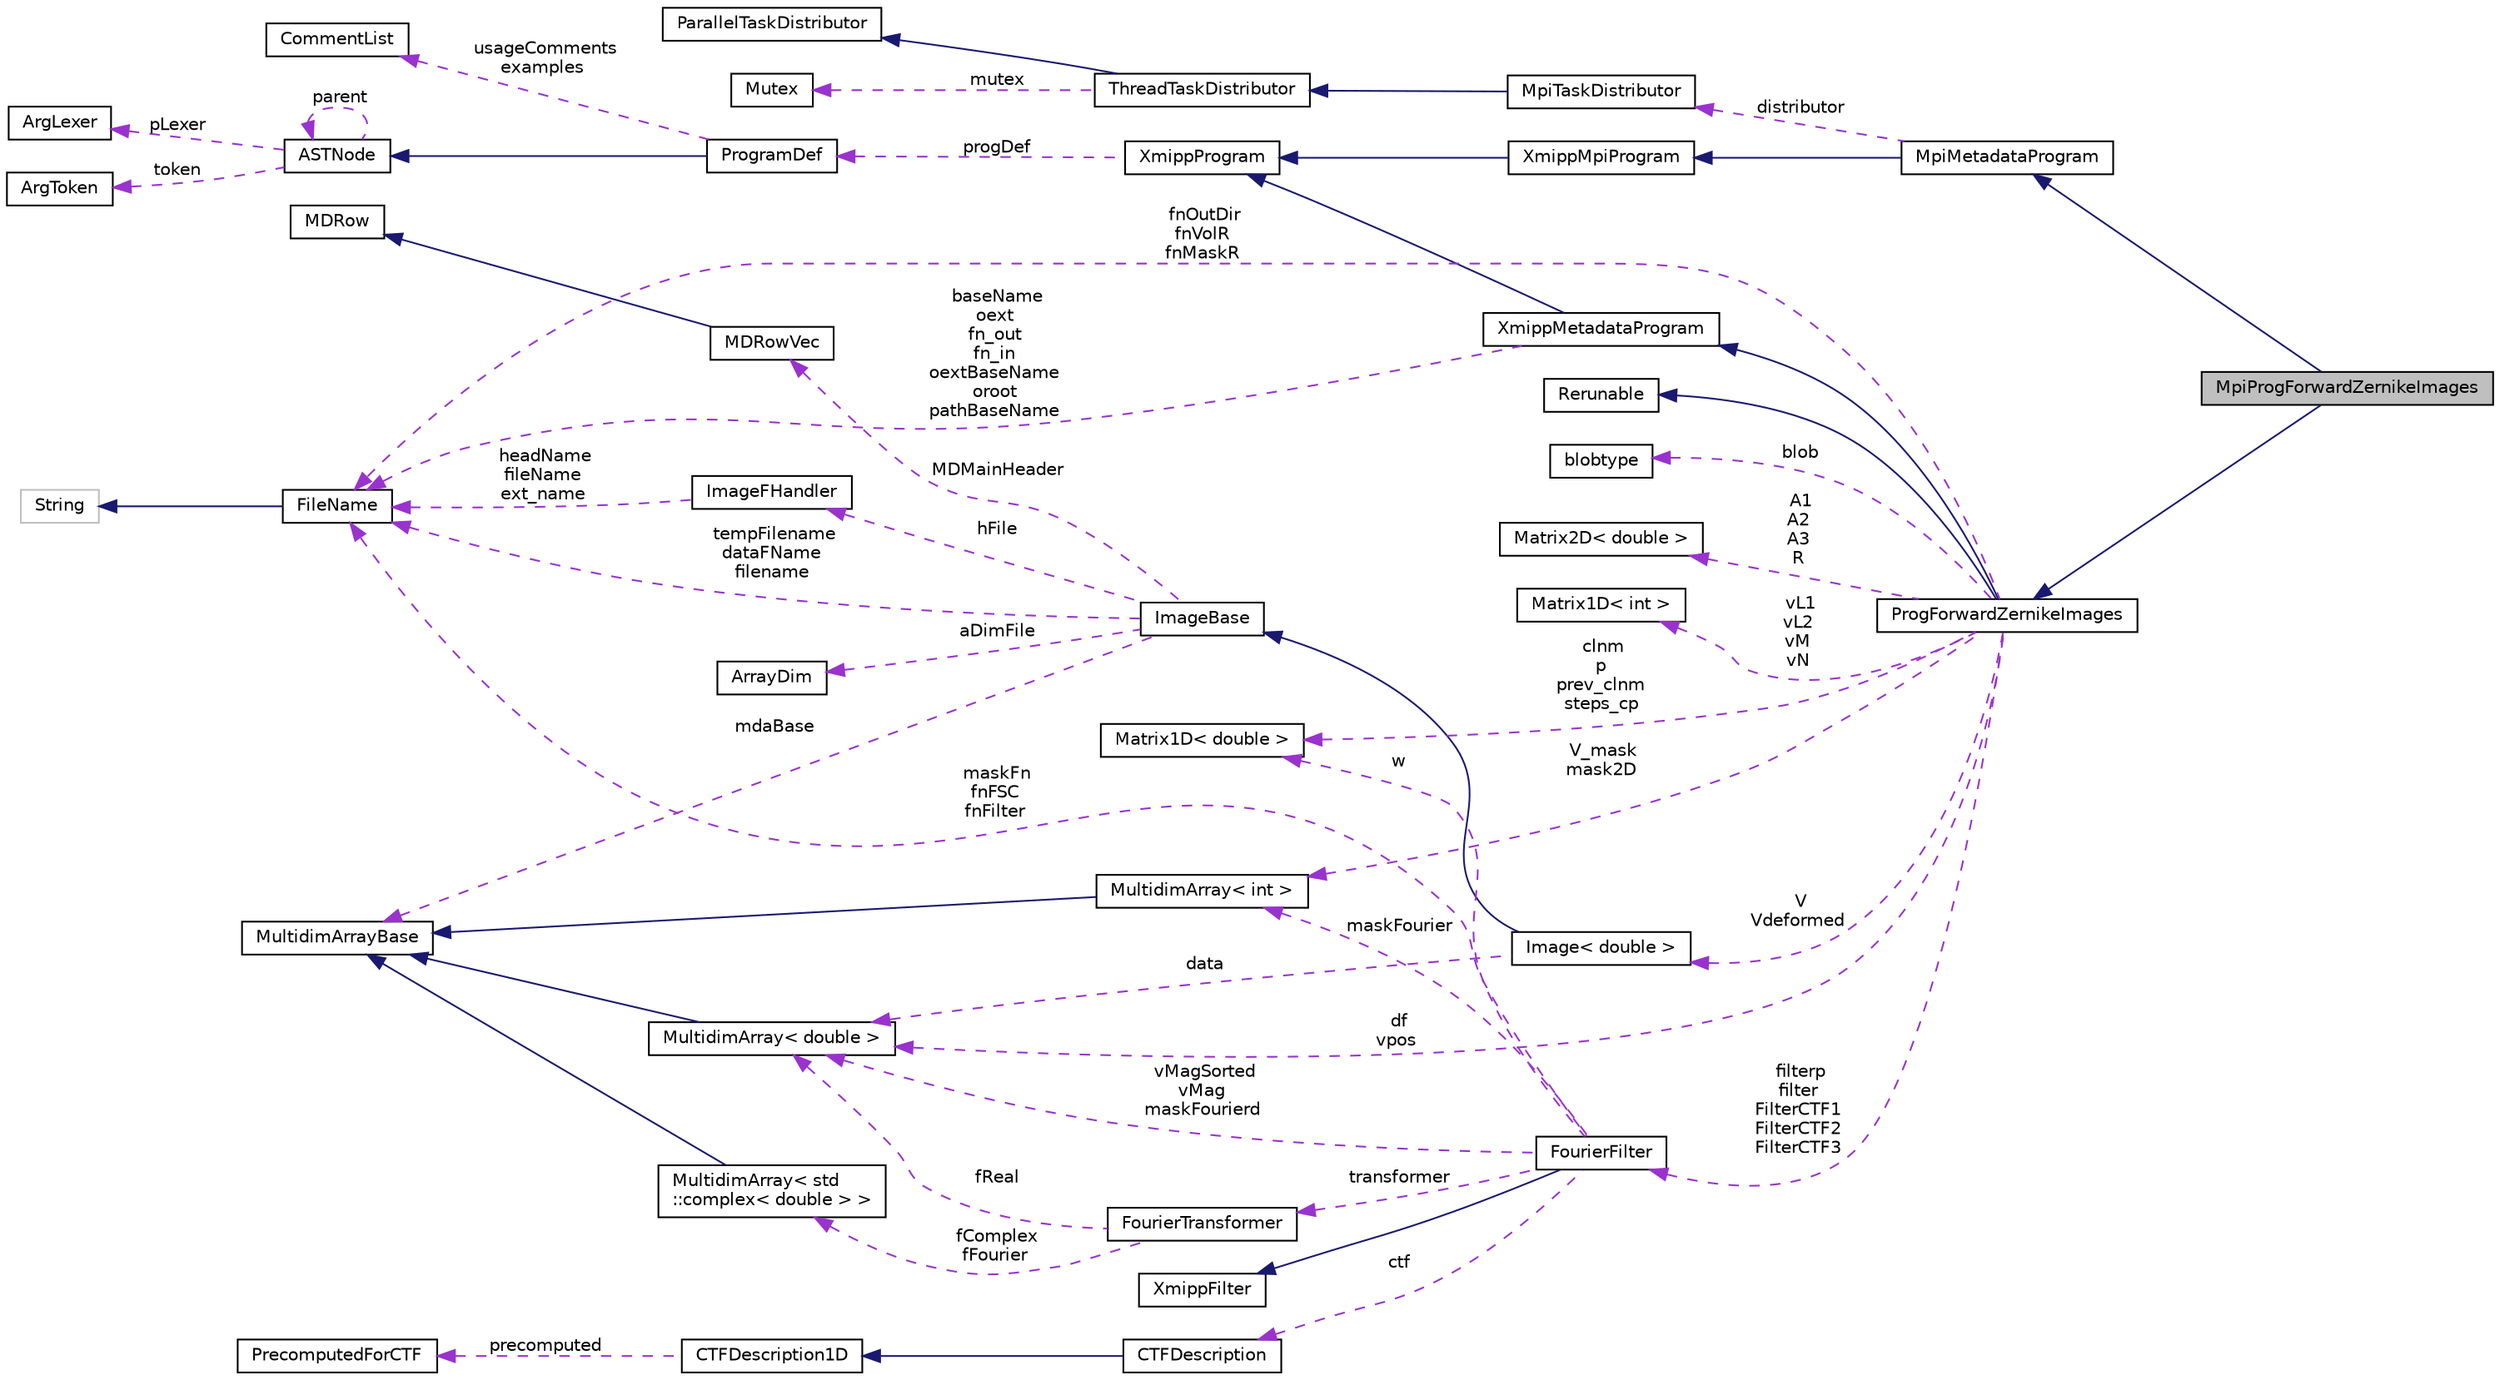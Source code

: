 digraph "MpiProgForwardZernikeImages"
{
  edge [fontname="Helvetica",fontsize="10",labelfontname="Helvetica",labelfontsize="10"];
  node [fontname="Helvetica",fontsize="10",shape=record];
  rankdir="LR";
  Node7 [label="MpiProgForwardZernikeImages",height=0.2,width=0.4,color="black", fillcolor="grey75", style="filled", fontcolor="black"];
  Node8 -> Node7 [dir="back",color="midnightblue",fontsize="10",style="solid",fontname="Helvetica"];
  Node8 [label="ProgForwardZernikeImages",height=0.2,width=0.4,color="black", fillcolor="white", style="filled",URL="$classProgForwardZernikeImages.html"];
  Node9 -> Node8 [dir="back",color="midnightblue",fontsize="10",style="solid",fontname="Helvetica"];
  Node9 [label="XmippMetadataProgram",height=0.2,width=0.4,color="black", fillcolor="white", style="filled",URL="$classXmippMetadataProgram.html"];
  Node10 -> Node9 [dir="back",color="midnightblue",fontsize="10",style="solid",fontname="Helvetica"];
  Node10 [label="XmippProgram",height=0.2,width=0.4,color="black", fillcolor="white", style="filled",URL="$classXmippProgram.html"];
  Node11 -> Node10 [dir="back",color="darkorchid3",fontsize="10",style="dashed",label=" progDef" ,fontname="Helvetica"];
  Node11 [label="ProgramDef",height=0.2,width=0.4,color="black", fillcolor="white", style="filled",URL="$classProgramDef.html"];
  Node12 -> Node11 [dir="back",color="midnightblue",fontsize="10",style="solid",fontname="Helvetica"];
  Node12 [label="ASTNode",height=0.2,width=0.4,color="black", fillcolor="white", style="filled",URL="$classASTNode.html"];
  Node13 -> Node12 [dir="back",color="darkorchid3",fontsize="10",style="dashed",label=" token" ,fontname="Helvetica"];
  Node13 [label="ArgToken",height=0.2,width=0.4,color="black", fillcolor="white", style="filled",URL="$classArgToken.html"];
  Node14 -> Node12 [dir="back",color="darkorchid3",fontsize="10",style="dashed",label=" pLexer" ,fontname="Helvetica"];
  Node14 [label="ArgLexer",height=0.2,width=0.4,color="black", fillcolor="white", style="filled",URL="$classArgLexer.html"];
  Node12 -> Node12 [dir="back",color="darkorchid3",fontsize="10",style="dashed",label=" parent" ,fontname="Helvetica"];
  Node15 -> Node11 [dir="back",color="darkorchid3",fontsize="10",style="dashed",label=" usageComments\nexamples" ,fontname="Helvetica"];
  Node15 [label="CommentList",height=0.2,width=0.4,color="black", fillcolor="white", style="filled",URL="$classCommentList.html"];
  Node16 -> Node9 [dir="back",color="darkorchid3",fontsize="10",style="dashed",label=" baseName\noext\nfn_out\nfn_in\noextBaseName\noroot\npathBaseName" ,fontname="Helvetica"];
  Node16 [label="FileName",height=0.2,width=0.4,color="black", fillcolor="white", style="filled",URL="$classFileName.html"];
  Node17 -> Node16 [dir="back",color="midnightblue",fontsize="10",style="solid",fontname="Helvetica"];
  Node17 [label="String",height=0.2,width=0.4,color="grey75", fillcolor="white", style="filled"];
  Node18 -> Node8 [dir="back",color="midnightblue",fontsize="10",style="solid",fontname="Helvetica"];
  Node18 [label="Rerunable",height=0.2,width=0.4,color="black", fillcolor="white", style="filled",URL="$classRerunable.html"];
  Node19 -> Node8 [dir="back",color="darkorchid3",fontsize="10",style="dashed",label=" blob" ,fontname="Helvetica"];
  Node19 [label="blobtype",height=0.2,width=0.4,color="black", fillcolor="white", style="filled",URL="$structblobtype.html"];
  Node20 -> Node8 [dir="back",color="darkorchid3",fontsize="10",style="dashed",label=" A1\nA2\nA3\nR" ,fontname="Helvetica"];
  Node20 [label="Matrix2D\< double \>",height=0.2,width=0.4,color="black", fillcolor="white", style="filled",URL="$classMatrix2D.html"];
  Node21 -> Node8 [dir="back",color="darkorchid3",fontsize="10",style="dashed",label=" V\nVdeformed" ,fontname="Helvetica"];
  Node21 [label="Image\< double \>",height=0.2,width=0.4,color="black", fillcolor="white", style="filled",URL="$classImage.html"];
  Node22 -> Node21 [dir="back",color="midnightblue",fontsize="10",style="solid",fontname="Helvetica"];
  Node22 [label="ImageBase",height=0.2,width=0.4,color="black", fillcolor="white", style="filled",URL="$classImageBase.html",tooltip="Image base class. "];
  Node23 -> Node22 [dir="back",color="darkorchid3",fontsize="10",style="dashed",label=" mdaBase" ,fontname="Helvetica"];
  Node23 [label="MultidimArrayBase",height=0.2,width=0.4,color="black", fillcolor="white", style="filled",URL="$classMultidimArrayBase.html"];
  Node24 -> Node22 [dir="back",color="darkorchid3",fontsize="10",style="dashed",label=" MDMainHeader" ,fontname="Helvetica"];
  Node24 [label="MDRowVec",height=0.2,width=0.4,color="black", fillcolor="white", style="filled",URL="$classMDRowVec.html"];
  Node25 -> Node24 [dir="back",color="midnightblue",fontsize="10",style="solid",fontname="Helvetica"];
  Node25 [label="MDRow",height=0.2,width=0.4,color="black", fillcolor="white", style="filled",URL="$classMDRow.html"];
  Node26 -> Node22 [dir="back",color="darkorchid3",fontsize="10",style="dashed",label=" hFile" ,fontname="Helvetica"];
  Node26 [label="ImageFHandler",height=0.2,width=0.4,color="black", fillcolor="white", style="filled",URL="$structImageFHandler.html"];
  Node16 -> Node26 [dir="back",color="darkorchid3",fontsize="10",style="dashed",label=" headName\nfileName\next_name" ,fontname="Helvetica"];
  Node27 -> Node22 [dir="back",color="darkorchid3",fontsize="10",style="dashed",label=" aDimFile" ,fontname="Helvetica"];
  Node27 [label="ArrayDim",height=0.2,width=0.4,color="black", fillcolor="white", style="filled",URL="$structArrayDim.html"];
  Node16 -> Node22 [dir="back",color="darkorchid3",fontsize="10",style="dashed",label=" tempFilename\ndataFName\nfilename" ,fontname="Helvetica"];
  Node28 -> Node21 [dir="back",color="darkorchid3",fontsize="10",style="dashed",label=" data" ,fontname="Helvetica"];
  Node28 [label="MultidimArray\< double \>",height=0.2,width=0.4,color="black", fillcolor="white", style="filled",URL="$classMultidimArray.html"];
  Node23 -> Node28 [dir="back",color="midnightblue",fontsize="10",style="solid",fontname="Helvetica"];
  Node29 -> Node8 [dir="back",color="darkorchid3",fontsize="10",style="dashed",label=" clnm\np\nprev_clnm\nsteps_cp" ,fontname="Helvetica"];
  Node29 [label="Matrix1D\< double \>",height=0.2,width=0.4,color="black", fillcolor="white", style="filled",URL="$classMatrix1D.html"];
  Node28 -> Node8 [dir="back",color="darkorchid3",fontsize="10",style="dashed",label=" df\nvpos" ,fontname="Helvetica"];
  Node30 -> Node8 [dir="back",color="darkorchid3",fontsize="10",style="dashed",label=" V_mask\nmask2D" ,fontname="Helvetica"];
  Node30 [label="MultidimArray\< int \>",height=0.2,width=0.4,color="black", fillcolor="white", style="filled",URL="$classMultidimArray.html"];
  Node23 -> Node30 [dir="back",color="midnightblue",fontsize="10",style="solid",fontname="Helvetica"];
  Node31 -> Node8 [dir="back",color="darkorchid3",fontsize="10",style="dashed",label=" filterp\nfilter\nFilterCTF1\nFilterCTF2\nFilterCTF3" ,fontname="Helvetica"];
  Node31 [label="FourierFilter",height=0.2,width=0.4,color="black", fillcolor="white", style="filled",URL="$classFourierFilter.html"];
  Node32 -> Node31 [dir="back",color="midnightblue",fontsize="10",style="solid",fontname="Helvetica"];
  Node32 [label="XmippFilter",height=0.2,width=0.4,color="black", fillcolor="white", style="filled",URL="$classXmippFilter.html"];
  Node33 -> Node31 [dir="back",color="darkorchid3",fontsize="10",style="dashed",label=" transformer" ,fontname="Helvetica"];
  Node33 [label="FourierTransformer",height=0.2,width=0.4,color="black", fillcolor="white", style="filled",URL="$classFourierTransformer.html"];
  Node28 -> Node33 [dir="back",color="darkorchid3",fontsize="10",style="dashed",label=" fReal" ,fontname="Helvetica"];
  Node34 -> Node33 [dir="back",color="darkorchid3",fontsize="10",style="dashed",label=" fComplex\nfFourier" ,fontname="Helvetica"];
  Node34 [label="MultidimArray\< std\l::complex\< double \> \>",height=0.2,width=0.4,color="black", fillcolor="white", style="filled",URL="$classMultidimArray.html"];
  Node23 -> Node34 [dir="back",color="midnightblue",fontsize="10",style="solid",fontname="Helvetica"];
  Node35 -> Node31 [dir="back",color="darkorchid3",fontsize="10",style="dashed",label=" ctf" ,fontname="Helvetica"];
  Node35 [label="CTFDescription",height=0.2,width=0.4,color="black", fillcolor="white", style="filled",URL="$classCTFDescription.html"];
  Node36 -> Node35 [dir="back",color="midnightblue",fontsize="10",style="solid",fontname="Helvetica"];
  Node36 [label="CTFDescription1D",height=0.2,width=0.4,color="black", fillcolor="white", style="filled",URL="$classCTFDescription1D.html"];
  Node37 -> Node36 [dir="back",color="darkorchid3",fontsize="10",style="dashed",label=" precomputed" ,fontname="Helvetica"];
  Node37 [label="PrecomputedForCTF",height=0.2,width=0.4,color="black", fillcolor="white", style="filled",URL="$classPrecomputedForCTF.html"];
  Node29 -> Node31 [dir="back",color="darkorchid3",fontsize="10",style="dashed",label=" w" ,fontname="Helvetica"];
  Node28 -> Node31 [dir="back",color="darkorchid3",fontsize="10",style="dashed",label=" vMagSorted\nvMag\nmaskFourierd" ,fontname="Helvetica"];
  Node30 -> Node31 [dir="back",color="darkorchid3",fontsize="10",style="dashed",label=" maskFourier" ,fontname="Helvetica"];
  Node16 -> Node31 [dir="back",color="darkorchid3",fontsize="10",style="dashed",label=" maskFn\nfnFSC\nfnFilter" ,fontname="Helvetica"];
  Node38 -> Node8 [dir="back",color="darkorchid3",fontsize="10",style="dashed",label=" vL1\nvL2\nvM\nvN" ,fontname="Helvetica"];
  Node38 [label="Matrix1D\< int \>",height=0.2,width=0.4,color="black", fillcolor="white", style="filled",URL="$classMatrix1D.html"];
  Node16 -> Node8 [dir="back",color="darkorchid3",fontsize="10",style="dashed",label=" fnOutDir\nfnVolR\nfnMaskR" ,fontname="Helvetica"];
  Node39 -> Node7 [dir="back",color="midnightblue",fontsize="10",style="solid",fontname="Helvetica"];
  Node39 [label="MpiMetadataProgram",height=0.2,width=0.4,color="black", fillcolor="white", style="filled",URL="$classMpiMetadataProgram.html"];
  Node40 -> Node39 [dir="back",color="midnightblue",fontsize="10",style="solid",fontname="Helvetica"];
  Node40 [label="XmippMpiProgram",height=0.2,width=0.4,color="black", fillcolor="white", style="filled",URL="$classXmippMpiProgram.html"];
  Node10 -> Node40 [dir="back",color="midnightblue",fontsize="10",style="solid",fontname="Helvetica"];
  Node41 -> Node39 [dir="back",color="darkorchid3",fontsize="10",style="dashed",label=" distributor" ,fontname="Helvetica"];
  Node41 [label="MpiTaskDistributor",height=0.2,width=0.4,color="black", fillcolor="white", style="filled",URL="$classMpiTaskDistributor.html"];
  Node42 -> Node41 [dir="back",color="midnightblue",fontsize="10",style="solid",fontname="Helvetica"];
  Node42 [label="ThreadTaskDistributor",height=0.2,width=0.4,color="black", fillcolor="white", style="filled",URL="$classThreadTaskDistributor.html"];
  Node43 -> Node42 [dir="back",color="midnightblue",fontsize="10",style="solid",fontname="Helvetica"];
  Node43 [label="ParallelTaskDistributor",height=0.2,width=0.4,color="black", fillcolor="white", style="filled",URL="$classParallelTaskDistributor.html"];
  Node44 -> Node42 [dir="back",color="darkorchid3",fontsize="10",style="dashed",label=" mutex" ,fontname="Helvetica"];
  Node44 [label="Mutex",height=0.2,width=0.4,color="black", fillcolor="white", style="filled",URL="$classMutex.html"];
}
